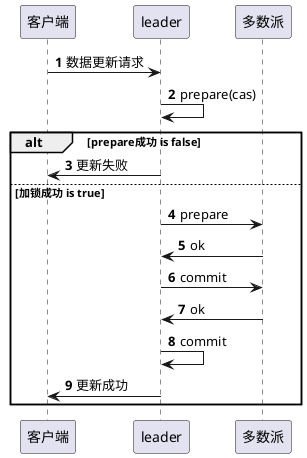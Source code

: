 @startuml
'https://plantuml.com/sequence-diagram

autonumber

客户端 -> leader: 数据更新请求
leader -> leader: prepare(cas)

alt prepare成功 is false
  leader -> 客户端: 更新失败
else 加锁成功 is true
  leader -> 多数派: prepare
  多数派 -> leader: ok
  leader -> 多数派: commit
  多数派 -> leader: ok
  leader -> leader: commit
  leader -> 客户端: 更新成功
end
@enduml